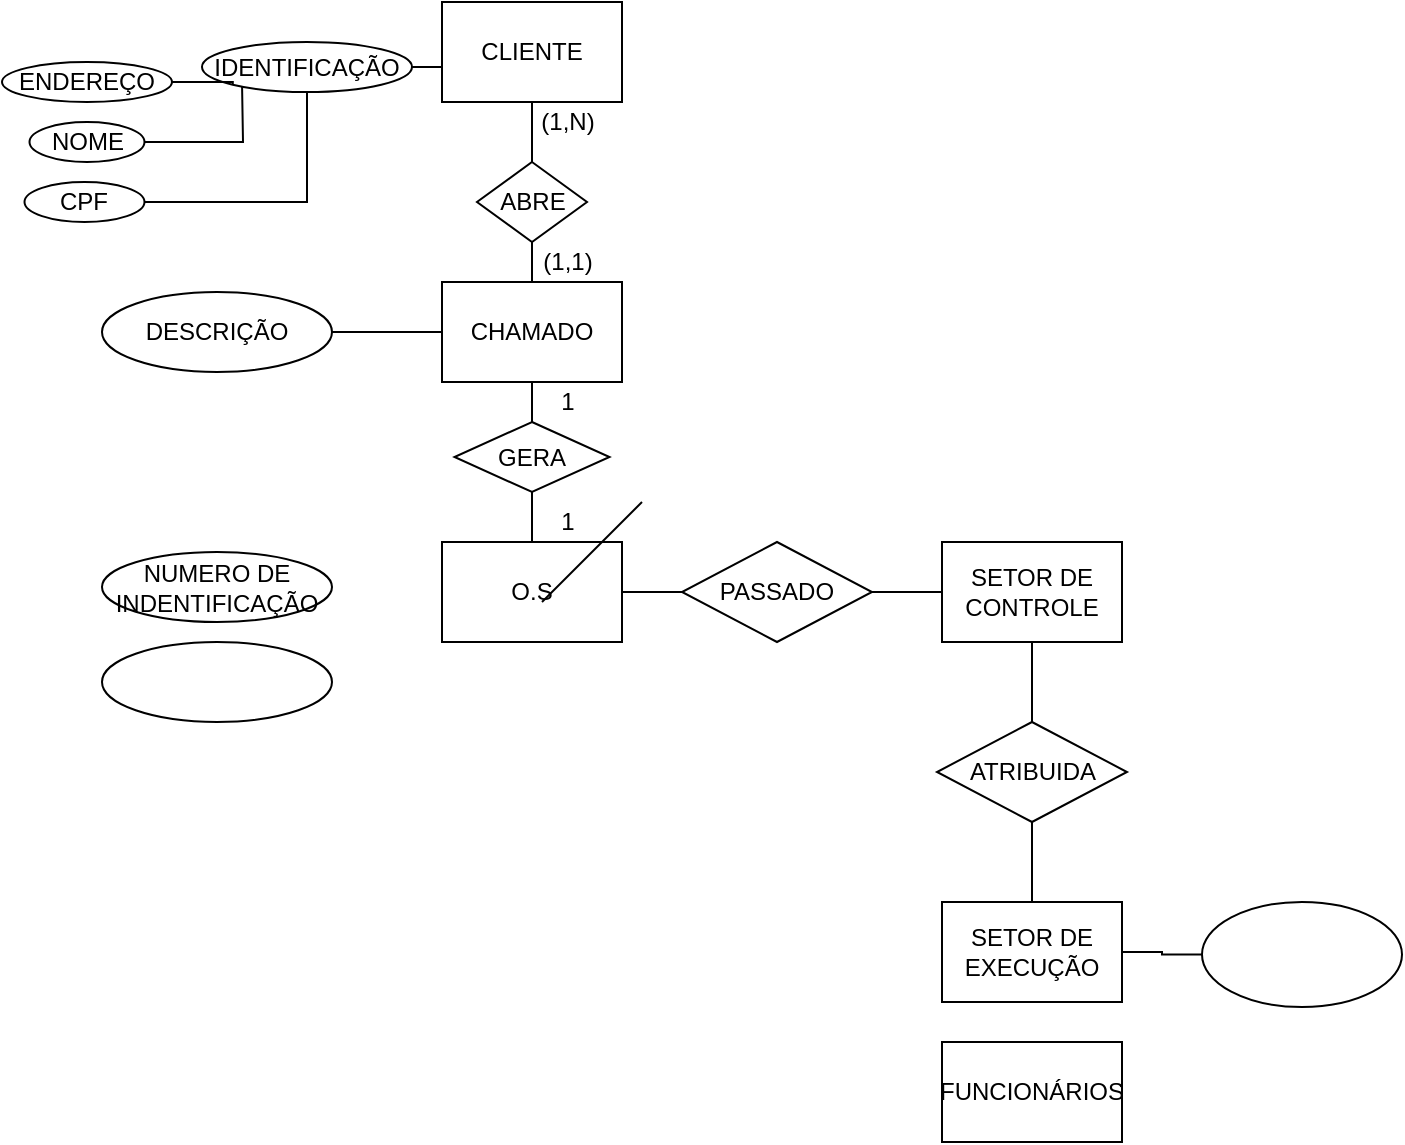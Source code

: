 <mxfile version="20.3.2" type="github">
  <diagram id="86ce4yR2oJz81-V1l8a7" name="Página-1">
    <mxGraphModel dx="1848" dy="567" grid="1" gridSize="10" guides="1" tooltips="1" connect="1" arrows="1" fold="1" page="1" pageScale="1" pageWidth="827" pageHeight="1169" math="0" shadow="0">
      <root>
        <mxCell id="0" />
        <mxCell id="1" parent="0" />
        <mxCell id="ora1fXvyATYpOZl8p0ee-58" style="edgeStyle=orthogonalEdgeStyle;rounded=0;orthogonalLoop=1;jettySize=auto;html=1;exitX=0.5;exitY=1;exitDx=0;exitDy=0;entryX=0.5;entryY=0;entryDx=0;entryDy=0;endArrow=none;endFill=0;" edge="1" parent="1" source="ora1fXvyATYpOZl8p0ee-1" target="ora1fXvyATYpOZl8p0ee-8">
          <mxGeometry relative="1" as="geometry" />
        </mxCell>
        <mxCell id="ora1fXvyATYpOZl8p0ee-1" value="CLIENTE" style="rounded=0;whiteSpace=wrap;html=1;" vertex="1" parent="1">
          <mxGeometry x="80" y="10" width="90" height="50" as="geometry" />
        </mxCell>
        <mxCell id="ora1fXvyATYpOZl8p0ee-72" style="edgeStyle=orthogonalEdgeStyle;rounded=0;orthogonalLoop=1;jettySize=auto;html=1;exitX=1;exitY=0.5;exitDx=0;exitDy=0;endArrow=none;endFill=0;" edge="1" parent="1" source="ora1fXvyATYpOZl8p0ee-2" target="ora1fXvyATYpOZl8p0ee-36">
          <mxGeometry relative="1" as="geometry" />
        </mxCell>
        <mxCell id="ora1fXvyATYpOZl8p0ee-2" value="O.S" style="rounded=0;whiteSpace=wrap;html=1;" vertex="1" parent="1">
          <mxGeometry x="80" y="280" width="90" height="50" as="geometry" />
        </mxCell>
        <mxCell id="ora1fXvyATYpOZl8p0ee-62" style="edgeStyle=orthogonalEdgeStyle;rounded=0;orthogonalLoop=1;jettySize=auto;html=1;exitX=0;exitY=0.5;exitDx=0;exitDy=0;entryX=1;entryY=0.5;entryDx=0;entryDy=0;endArrow=none;endFill=0;" edge="1" parent="1" source="ora1fXvyATYpOZl8p0ee-3" target="ora1fXvyATYpOZl8p0ee-27">
          <mxGeometry relative="1" as="geometry" />
        </mxCell>
        <mxCell id="ora1fXvyATYpOZl8p0ee-65" style="edgeStyle=orthogonalEdgeStyle;rounded=0;orthogonalLoop=1;jettySize=auto;html=1;exitX=0.5;exitY=1;exitDx=0;exitDy=0;entryX=0.5;entryY=0;entryDx=0;entryDy=0;endArrow=none;endFill=0;" edge="1" parent="1" source="ora1fXvyATYpOZl8p0ee-3" target="ora1fXvyATYpOZl8p0ee-29">
          <mxGeometry relative="1" as="geometry" />
        </mxCell>
        <mxCell id="ora1fXvyATYpOZl8p0ee-3" value="CHAMADO" style="rounded=0;whiteSpace=wrap;html=1;" vertex="1" parent="1">
          <mxGeometry x="80" y="150" width="90" height="50" as="geometry" />
        </mxCell>
        <mxCell id="ora1fXvyATYpOZl8p0ee-79" value="" style="edgeStyle=orthogonalEdgeStyle;rounded=0;orthogonalLoop=1;jettySize=auto;html=1;endArrow=none;endFill=0;" edge="1" parent="1" source="ora1fXvyATYpOZl8p0ee-4" target="ora1fXvyATYpOZl8p0ee-78">
          <mxGeometry relative="1" as="geometry" />
        </mxCell>
        <mxCell id="ora1fXvyATYpOZl8p0ee-4" value="SETOR DE EXECUÇÃO" style="whiteSpace=wrap;html=1;" vertex="1" parent="1">
          <mxGeometry x="330" y="460" width="90" height="50" as="geometry" />
        </mxCell>
        <mxCell id="ora1fXvyATYpOZl8p0ee-76" style="edgeStyle=orthogonalEdgeStyle;rounded=0;orthogonalLoop=1;jettySize=auto;html=1;exitX=0.5;exitY=1;exitDx=0;exitDy=0;endArrow=none;endFill=0;" edge="1" parent="1" source="ora1fXvyATYpOZl8p0ee-5" target="ora1fXvyATYpOZl8p0ee-74">
          <mxGeometry relative="1" as="geometry" />
        </mxCell>
        <mxCell id="ora1fXvyATYpOZl8p0ee-5" value="SETOR DE CONTROLE" style="whiteSpace=wrap;html=1;" vertex="1" parent="1">
          <mxGeometry x="330" y="280" width="90" height="50" as="geometry" />
        </mxCell>
        <mxCell id="ora1fXvyATYpOZl8p0ee-6" value="FUNCIONÁRIOS" style="whiteSpace=wrap;html=1;" vertex="1" parent="1">
          <mxGeometry x="330" y="530" width="90" height="50" as="geometry" />
        </mxCell>
        <mxCell id="ora1fXvyATYpOZl8p0ee-59" style="edgeStyle=orthogonalEdgeStyle;rounded=0;orthogonalLoop=1;jettySize=auto;html=1;exitX=0.5;exitY=1;exitDx=0;exitDy=0;entryX=0.5;entryY=0;entryDx=0;entryDy=0;endArrow=none;endFill=0;" edge="1" parent="1" source="ora1fXvyATYpOZl8p0ee-8" target="ora1fXvyATYpOZl8p0ee-3">
          <mxGeometry relative="1" as="geometry" />
        </mxCell>
        <mxCell id="ora1fXvyATYpOZl8p0ee-8" value="ABRE" style="rhombus;whiteSpace=wrap;html=1;" vertex="1" parent="1">
          <mxGeometry x="97.5" y="90" width="55" height="40" as="geometry" />
        </mxCell>
        <mxCell id="ora1fXvyATYpOZl8p0ee-82" style="edgeStyle=orthogonalEdgeStyle;rounded=0;orthogonalLoop=1;jettySize=auto;html=1;exitX=1;exitY=0.5;exitDx=0;exitDy=0;endArrow=none;endFill=0;" edge="1" parent="1" source="ora1fXvyATYpOZl8p0ee-14">
          <mxGeometry relative="1" as="geometry">
            <mxPoint x="-20" y="50" as="targetPoint" />
          </mxGeometry>
        </mxCell>
        <mxCell id="ora1fXvyATYpOZl8p0ee-14" value="NOME" style="ellipse;whiteSpace=wrap;html=1;rounded=0;" vertex="1" parent="1">
          <mxGeometry x="-126.25" y="70" width="57.5" height="20" as="geometry" />
        </mxCell>
        <mxCell id="ora1fXvyATYpOZl8p0ee-47" style="edgeStyle=orthogonalEdgeStyle;rounded=0;orthogonalLoop=1;jettySize=auto;html=1;exitX=1;exitY=0.5;exitDx=0;exitDy=0;endArrow=none;endFill=0;" edge="1" parent="1" source="ora1fXvyATYpOZl8p0ee-17" target="ora1fXvyATYpOZl8p0ee-19">
          <mxGeometry relative="1" as="geometry" />
        </mxCell>
        <mxCell id="ora1fXvyATYpOZl8p0ee-17" value="CPF" style="ellipse;whiteSpace=wrap;html=1;rounded=0;" vertex="1" parent="1">
          <mxGeometry x="-128.75" y="100" width="60" height="20" as="geometry" />
        </mxCell>
        <mxCell id="ora1fXvyATYpOZl8p0ee-48" style="edgeStyle=orthogonalEdgeStyle;rounded=0;orthogonalLoop=1;jettySize=auto;html=1;exitX=1;exitY=0.5;exitDx=0;exitDy=0;entryX=0;entryY=0;entryDx=0;entryDy=0;endArrow=none;endFill=0;" edge="1" parent="1" source="ora1fXvyATYpOZl8p0ee-19" target="ora1fXvyATYpOZl8p0ee-1">
          <mxGeometry relative="1" as="geometry" />
        </mxCell>
        <mxCell id="ora1fXvyATYpOZl8p0ee-19" value="IDENTIFICAÇÃO" style="ellipse;whiteSpace=wrap;html=1;rounded=0;" vertex="1" parent="1">
          <mxGeometry x="-40" y="30" width="105" height="25" as="geometry" />
        </mxCell>
        <mxCell id="ora1fXvyATYpOZl8p0ee-27" value="DESCRIÇÃO" style="ellipse;whiteSpace=wrap;html=1;rounded=0;" vertex="1" parent="1">
          <mxGeometry x="-90" y="155" width="115" height="40" as="geometry" />
        </mxCell>
        <mxCell id="ora1fXvyATYpOZl8p0ee-66" style="edgeStyle=orthogonalEdgeStyle;rounded=0;orthogonalLoop=1;jettySize=auto;html=1;exitX=0.5;exitY=1;exitDx=0;exitDy=0;entryX=0.5;entryY=0;entryDx=0;entryDy=0;endArrow=none;endFill=0;" edge="1" parent="1" source="ora1fXvyATYpOZl8p0ee-29" target="ora1fXvyATYpOZl8p0ee-2">
          <mxGeometry relative="1" as="geometry" />
        </mxCell>
        <mxCell id="ora1fXvyATYpOZl8p0ee-29" value="GERA" style="rhombus;whiteSpace=wrap;html=1;rounded=0;" vertex="1" parent="1">
          <mxGeometry x="86.25" y="220" width="77.5" height="35" as="geometry" />
        </mxCell>
        <mxCell id="ora1fXvyATYpOZl8p0ee-73" style="edgeStyle=orthogonalEdgeStyle;rounded=0;orthogonalLoop=1;jettySize=auto;html=1;exitX=1;exitY=0.5;exitDx=0;exitDy=0;endArrow=none;endFill=0;" edge="1" parent="1" source="ora1fXvyATYpOZl8p0ee-36" target="ora1fXvyATYpOZl8p0ee-5">
          <mxGeometry relative="1" as="geometry" />
        </mxCell>
        <mxCell id="ora1fXvyATYpOZl8p0ee-36" value="PASSADO" style="rhombus;whiteSpace=wrap;html=1;rounded=0;" vertex="1" parent="1">
          <mxGeometry x="200" y="280" width="95" height="50" as="geometry" />
        </mxCell>
        <mxCell id="ora1fXvyATYpOZl8p0ee-38" value="" style="ellipse;whiteSpace=wrap;html=1;rounded=0;" vertex="1" parent="1">
          <mxGeometry x="-90" y="330" width="115" height="40" as="geometry" />
        </mxCell>
        <mxCell id="ora1fXvyATYpOZl8p0ee-40" value="NUMERO DE INDENTIFICAÇÃO" style="ellipse;whiteSpace=wrap;html=1;rounded=0;" vertex="1" parent="1">
          <mxGeometry x="-90" y="285" width="115" height="35" as="geometry" />
        </mxCell>
        <mxCell id="ora1fXvyATYpOZl8p0ee-57" style="edgeStyle=orthogonalEdgeStyle;rounded=0;orthogonalLoop=1;jettySize=auto;html=1;exitX=1;exitY=0.5;exitDx=0;exitDy=0;entryX=0;entryY=1;entryDx=0;entryDy=0;endArrow=none;endFill=0;" edge="1" parent="1" source="ora1fXvyATYpOZl8p0ee-56" target="ora1fXvyATYpOZl8p0ee-19">
          <mxGeometry relative="1" as="geometry" />
        </mxCell>
        <mxCell id="ora1fXvyATYpOZl8p0ee-56" value="ENDEREÇO" style="ellipse;whiteSpace=wrap;html=1;rounded=0;" vertex="1" parent="1">
          <mxGeometry x="-140" y="40" width="85" height="20" as="geometry" />
        </mxCell>
        <mxCell id="ora1fXvyATYpOZl8p0ee-63" value="(1,N)" style="text;html=1;strokeColor=none;fillColor=none;align=center;verticalAlign=middle;whiteSpace=wrap;rounded=0;" vertex="1" parent="1">
          <mxGeometry x="112.5" y="55" width="60" height="30" as="geometry" />
        </mxCell>
        <mxCell id="ora1fXvyATYpOZl8p0ee-64" value="(1,1)" style="text;html=1;strokeColor=none;fillColor=none;align=center;verticalAlign=middle;whiteSpace=wrap;rounded=0;" vertex="1" parent="1">
          <mxGeometry x="112.5" y="125" width="60" height="30" as="geometry" />
        </mxCell>
        <mxCell id="ora1fXvyATYpOZl8p0ee-68" value="1" style="text;html=1;strokeColor=none;fillColor=none;align=center;verticalAlign=middle;whiteSpace=wrap;rounded=0;" vertex="1" parent="1">
          <mxGeometry x="112.5" y="195" width="60" height="30" as="geometry" />
        </mxCell>
        <mxCell id="ora1fXvyATYpOZl8p0ee-69" value="1" style="text;html=1;strokeColor=none;fillColor=none;align=center;verticalAlign=middle;whiteSpace=wrap;rounded=0;" vertex="1" parent="1">
          <mxGeometry x="112.5" y="255" width="60" height="30" as="geometry" />
        </mxCell>
        <mxCell id="ora1fXvyATYpOZl8p0ee-77" style="edgeStyle=orthogonalEdgeStyle;rounded=0;orthogonalLoop=1;jettySize=auto;html=1;exitX=0.5;exitY=1;exitDx=0;exitDy=0;endArrow=none;endFill=0;" edge="1" parent="1" source="ora1fXvyATYpOZl8p0ee-74" target="ora1fXvyATYpOZl8p0ee-4">
          <mxGeometry relative="1" as="geometry" />
        </mxCell>
        <mxCell id="ora1fXvyATYpOZl8p0ee-74" value="ATRIBUIDA" style="rhombus;whiteSpace=wrap;html=1;rounded=0;" vertex="1" parent="1">
          <mxGeometry x="327.5" y="370" width="95" height="50" as="geometry" />
        </mxCell>
        <mxCell id="ora1fXvyATYpOZl8p0ee-78" value="" style="ellipse;whiteSpace=wrap;html=1;" vertex="1" parent="1">
          <mxGeometry x="460" y="460" width="100" height="52.5" as="geometry" />
        </mxCell>
        <mxCell id="ora1fXvyATYpOZl8p0ee-81" value="" style="endArrow=none;html=1;rounded=0;" edge="1" parent="1">
          <mxGeometry width="50" height="50" relative="1" as="geometry">
            <mxPoint x="130" y="310" as="sourcePoint" />
            <mxPoint x="180" y="260" as="targetPoint" />
          </mxGeometry>
        </mxCell>
      </root>
    </mxGraphModel>
  </diagram>
</mxfile>
